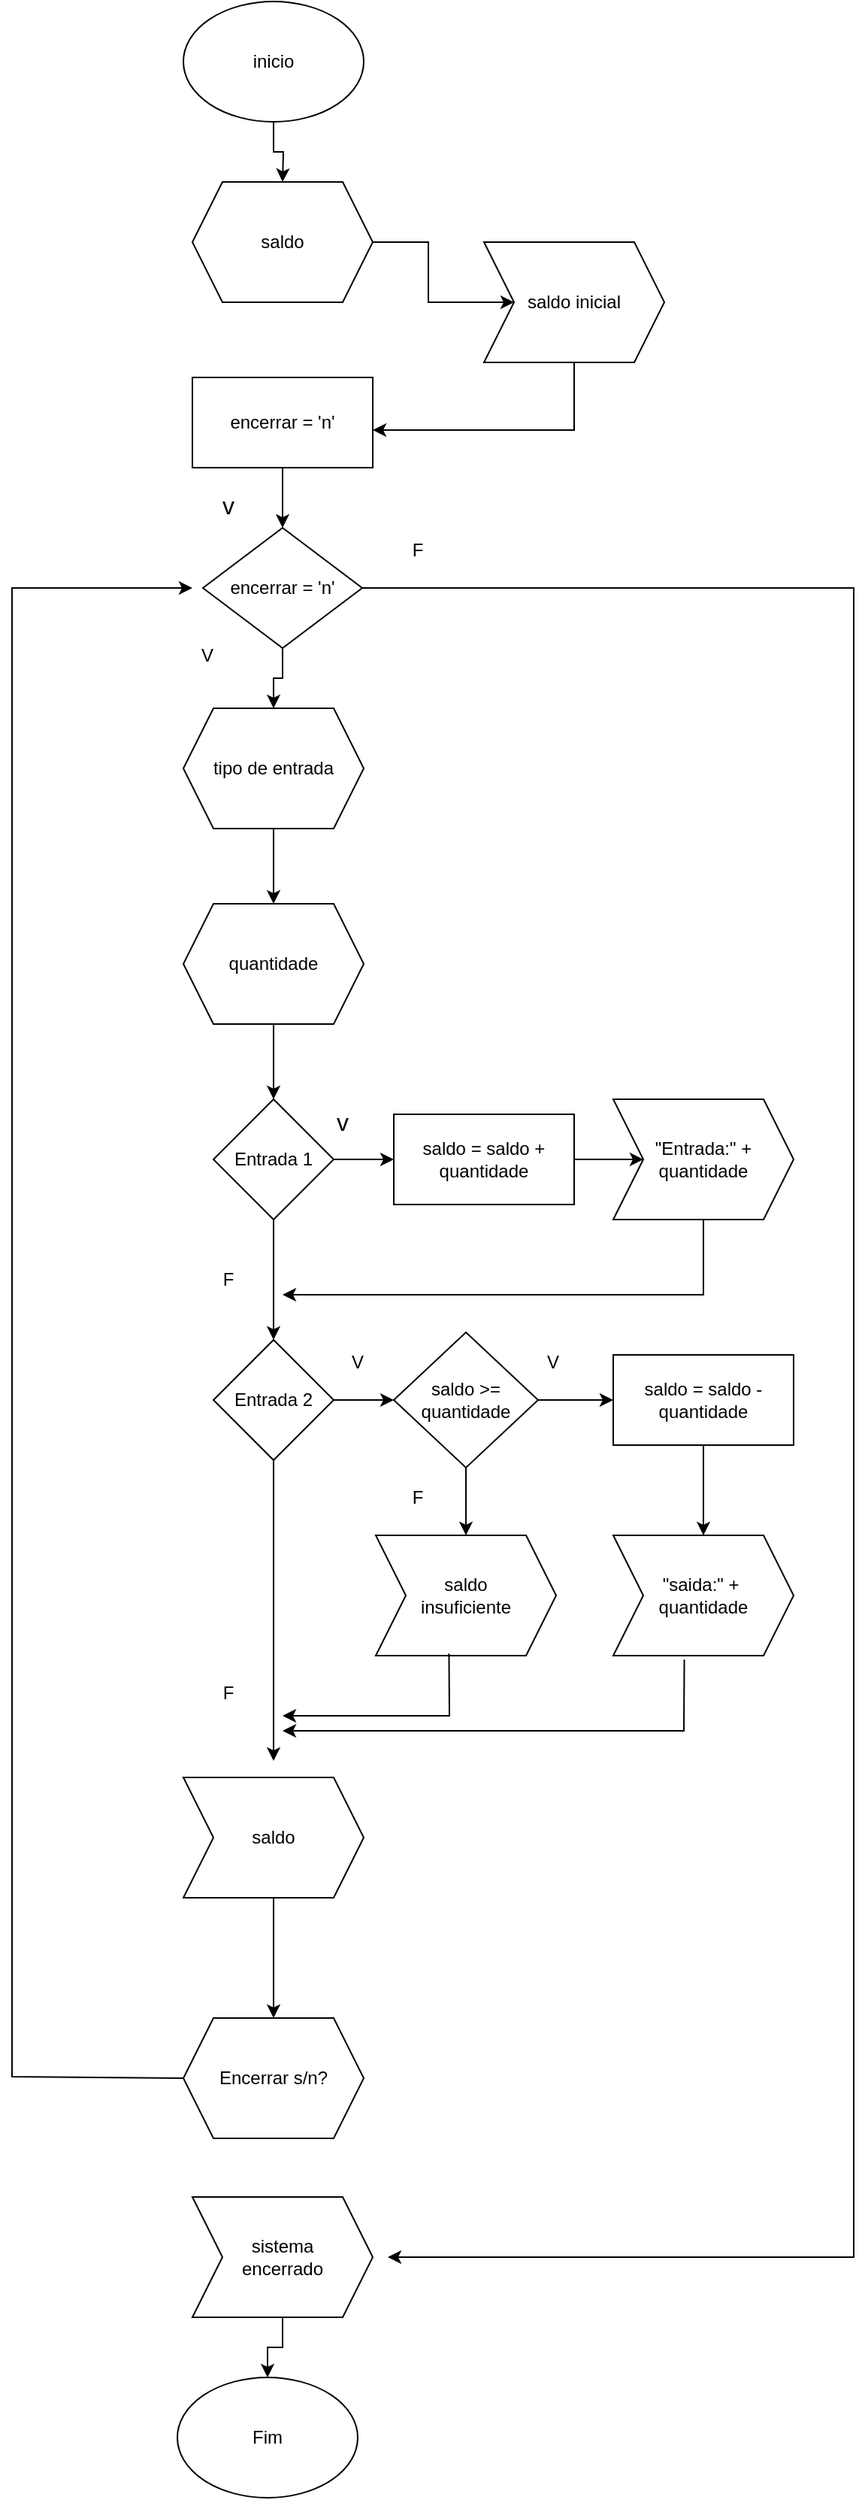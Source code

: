 <mxfile version="22.0.8" type="github">
  <diagram name="Página-1" id="d5wWJGe6JOv6zLYkl7I3">
    <mxGraphModel dx="794" dy="464" grid="1" gridSize="10" guides="1" tooltips="1" connect="1" arrows="1" fold="1" page="1" pageScale="1" pageWidth="583" pageHeight="827" math="0" shadow="0">
      <root>
        <mxCell id="0" />
        <mxCell id="1" parent="0" />
        <mxCell id="ITnnjZ9r51eWEiYGmTZP-3" value="" style="edgeStyle=orthogonalEdgeStyle;rounded=0;orthogonalLoop=1;jettySize=auto;html=1;" edge="1" parent="1" source="ITnnjZ9r51eWEiYGmTZP-1">
          <mxGeometry relative="1" as="geometry">
            <mxPoint x="420" y="140" as="targetPoint" />
          </mxGeometry>
        </mxCell>
        <mxCell id="ITnnjZ9r51eWEiYGmTZP-1" value="inicio" style="ellipse;whiteSpace=wrap;" vertex="1" parent="1">
          <mxGeometry x="354" y="20" width="120" height="80" as="geometry" />
        </mxCell>
        <mxCell id="ITnnjZ9r51eWEiYGmTZP-5" value="" style="edgeStyle=orthogonalEdgeStyle;rounded=0;orthogonalLoop=1;jettySize=auto;html=1;" edge="1" parent="1" source="ITnnjZ9r51eWEiYGmTZP-2" target="ITnnjZ9r51eWEiYGmTZP-4">
          <mxGeometry relative="1" as="geometry" />
        </mxCell>
        <mxCell id="ITnnjZ9r51eWEiYGmTZP-2" value="saldo" style="shape=hexagon;perimeter=hexagonPerimeter2;whiteSpace=wrap;html=1;fixedSize=1;" vertex="1" parent="1">
          <mxGeometry x="360" y="140" width="120" height="80" as="geometry" />
        </mxCell>
        <mxCell id="ITnnjZ9r51eWEiYGmTZP-7" value="" style="edgeStyle=orthogonalEdgeStyle;rounded=0;orthogonalLoop=1;jettySize=auto;html=1;exitX=0.5;exitY=1;exitDx=0;exitDy=0;" edge="1" parent="1" source="ITnnjZ9r51eWEiYGmTZP-4">
          <mxGeometry relative="1" as="geometry">
            <mxPoint x="614" y="200" as="sourcePoint" />
            <mxPoint x="480" y="305" as="targetPoint" />
            <Array as="points">
              <mxPoint x="614" y="305" />
            </Array>
          </mxGeometry>
        </mxCell>
        <mxCell id="ITnnjZ9r51eWEiYGmTZP-4" value="saldo inicial" style="shape=step;perimeter=stepPerimeter;whiteSpace=wrap;html=1;fixedSize=1;" vertex="1" parent="1">
          <mxGeometry x="554" y="180" width="120" height="80" as="geometry" />
        </mxCell>
        <mxCell id="ITnnjZ9r51eWEiYGmTZP-10" value="" style="edgeStyle=orthogonalEdgeStyle;rounded=0;orthogonalLoop=1;jettySize=auto;html=1;" edge="1" parent="1" source="ITnnjZ9r51eWEiYGmTZP-6" target="ITnnjZ9r51eWEiYGmTZP-9">
          <mxGeometry relative="1" as="geometry" />
        </mxCell>
        <mxCell id="ITnnjZ9r51eWEiYGmTZP-6" value="encerrar = &#39;n&#39;" style="whiteSpace=wrap;html=1;" vertex="1" parent="1">
          <mxGeometry x="360" y="270" width="120" height="60" as="geometry" />
        </mxCell>
        <mxCell id="ITnnjZ9r51eWEiYGmTZP-12" value="" style="edgeStyle=orthogonalEdgeStyle;rounded=0;orthogonalLoop=1;jettySize=auto;html=1;" edge="1" parent="1" source="ITnnjZ9r51eWEiYGmTZP-9" target="ITnnjZ9r51eWEiYGmTZP-11">
          <mxGeometry relative="1" as="geometry" />
        </mxCell>
        <mxCell id="ITnnjZ9r51eWEiYGmTZP-9" value="encerrar = &#39;n&#39;" style="rhombus;whiteSpace=wrap;html=1;" vertex="1" parent="1">
          <mxGeometry x="367" y="370" width="106" height="80" as="geometry" />
        </mxCell>
        <mxCell id="ITnnjZ9r51eWEiYGmTZP-14" value="" style="edgeStyle=orthogonalEdgeStyle;rounded=0;orthogonalLoop=1;jettySize=auto;html=1;" edge="1" parent="1" source="ITnnjZ9r51eWEiYGmTZP-11" target="ITnnjZ9r51eWEiYGmTZP-13">
          <mxGeometry relative="1" as="geometry" />
        </mxCell>
        <mxCell id="ITnnjZ9r51eWEiYGmTZP-11" value="tipo de entrada" style="shape=hexagon;perimeter=hexagonPerimeter2;whiteSpace=wrap;html=1;fixedSize=1;" vertex="1" parent="1">
          <mxGeometry x="354" y="490" width="120" height="80" as="geometry" />
        </mxCell>
        <mxCell id="ITnnjZ9r51eWEiYGmTZP-16" value="" style="edgeStyle=orthogonalEdgeStyle;rounded=0;orthogonalLoop=1;jettySize=auto;html=1;" edge="1" parent="1" source="ITnnjZ9r51eWEiYGmTZP-13" target="ITnnjZ9r51eWEiYGmTZP-15">
          <mxGeometry relative="1" as="geometry" />
        </mxCell>
        <mxCell id="ITnnjZ9r51eWEiYGmTZP-13" value="quantidade" style="shape=hexagon;perimeter=hexagonPerimeter2;whiteSpace=wrap;html=1;fixedSize=1;" vertex="1" parent="1">
          <mxGeometry x="354" y="620" width="120" height="80" as="geometry" />
        </mxCell>
        <mxCell id="ITnnjZ9r51eWEiYGmTZP-18" value="" style="edgeStyle=orthogonalEdgeStyle;rounded=0;orthogonalLoop=1;jettySize=auto;html=1;" edge="1" parent="1" source="ITnnjZ9r51eWEiYGmTZP-15" target="ITnnjZ9r51eWEiYGmTZP-17">
          <mxGeometry relative="1" as="geometry" />
        </mxCell>
        <mxCell id="ITnnjZ9r51eWEiYGmTZP-26" value="" style="edgeStyle=orthogonalEdgeStyle;rounded=0;orthogonalLoop=1;jettySize=auto;html=1;" edge="1" parent="1" source="ITnnjZ9r51eWEiYGmTZP-15" target="ITnnjZ9r51eWEiYGmTZP-25">
          <mxGeometry relative="1" as="geometry" />
        </mxCell>
        <mxCell id="ITnnjZ9r51eWEiYGmTZP-15" value="Entrada 1" style="rhombus;whiteSpace=wrap;html=1;" vertex="1" parent="1">
          <mxGeometry x="374" y="750" width="80" height="80" as="geometry" />
        </mxCell>
        <mxCell id="ITnnjZ9r51eWEiYGmTZP-20" value="" style="edgeStyle=orthogonalEdgeStyle;rounded=0;orthogonalLoop=1;jettySize=auto;html=1;" edge="1" parent="1" source="ITnnjZ9r51eWEiYGmTZP-17" target="ITnnjZ9r51eWEiYGmTZP-19">
          <mxGeometry relative="1" as="geometry" />
        </mxCell>
        <mxCell id="ITnnjZ9r51eWEiYGmTZP-17" value="saldo = saldo + quantidade" style="whiteSpace=wrap;html=1;" vertex="1" parent="1">
          <mxGeometry x="494" y="760" width="120" height="60" as="geometry" />
        </mxCell>
        <mxCell id="ITnnjZ9r51eWEiYGmTZP-19" value="&quot;Entrada:&quot; + quantidade" style="shape=step;perimeter=stepPerimeter;whiteSpace=wrap;html=1;fixedSize=1;" vertex="1" parent="1">
          <mxGeometry x="640" y="750" width="120" height="80" as="geometry" />
        </mxCell>
        <mxCell id="ITnnjZ9r51eWEiYGmTZP-21" value="&lt;font size=&quot;3&quot;&gt;v&lt;/font&gt;" style="text;strokeColor=none;align=center;fillColor=none;html=1;verticalAlign=middle;whiteSpace=wrap;rounded=0;" vertex="1" parent="1">
          <mxGeometry x="430" y="750" width="60" height="30" as="geometry" />
        </mxCell>
        <mxCell id="ITnnjZ9r51eWEiYGmTZP-23" value="&lt;font size=&quot;3&quot;&gt;v&lt;/font&gt;" style="text;strokeColor=none;align=center;fillColor=none;html=1;verticalAlign=middle;whiteSpace=wrap;rounded=0;" vertex="1" parent="1">
          <mxGeometry x="354" y="340" width="60" height="30" as="geometry" />
        </mxCell>
        <mxCell id="ITnnjZ9r51eWEiYGmTZP-24" value="" style="endArrow=classic;html=1;rounded=0;exitX=0.5;exitY=1;exitDx=0;exitDy=0;" edge="1" parent="1" source="ITnnjZ9r51eWEiYGmTZP-19">
          <mxGeometry width="50" height="50" relative="1" as="geometry">
            <mxPoint x="520" y="880" as="sourcePoint" />
            <mxPoint x="420" y="880" as="targetPoint" />
            <Array as="points">
              <mxPoint x="700" y="880" />
            </Array>
          </mxGeometry>
        </mxCell>
        <mxCell id="ITnnjZ9r51eWEiYGmTZP-29" value="" style="edgeStyle=orthogonalEdgeStyle;rounded=0;orthogonalLoop=1;jettySize=auto;html=1;" edge="1" parent="1" source="ITnnjZ9r51eWEiYGmTZP-25">
          <mxGeometry relative="1" as="geometry">
            <mxPoint x="494" y="950" as="targetPoint" />
          </mxGeometry>
        </mxCell>
        <mxCell id="ITnnjZ9r51eWEiYGmTZP-25" value="Entrada 2" style="rhombus;whiteSpace=wrap;html=1;" vertex="1" parent="1">
          <mxGeometry x="374" y="910" width="80" height="80" as="geometry" />
        </mxCell>
        <mxCell id="ITnnjZ9r51eWEiYGmTZP-27" value="F" style="text;strokeColor=none;align=center;fillColor=none;html=1;verticalAlign=middle;whiteSpace=wrap;rounded=0;" vertex="1" parent="1">
          <mxGeometry x="354" y="860" width="60" height="20" as="geometry" />
        </mxCell>
        <mxCell id="ITnnjZ9r51eWEiYGmTZP-32" value="" style="edgeStyle=orthogonalEdgeStyle;rounded=0;orthogonalLoop=1;jettySize=auto;html=1;" edge="1" parent="1" source="ITnnjZ9r51eWEiYGmTZP-30" target="ITnnjZ9r51eWEiYGmTZP-31">
          <mxGeometry relative="1" as="geometry" />
        </mxCell>
        <mxCell id="ITnnjZ9r51eWEiYGmTZP-34" value="" style="edgeStyle=orthogonalEdgeStyle;rounded=0;orthogonalLoop=1;jettySize=auto;html=1;" edge="1" parent="1" source="ITnnjZ9r51eWEiYGmTZP-30" target="ITnnjZ9r51eWEiYGmTZP-33">
          <mxGeometry relative="1" as="geometry" />
        </mxCell>
        <mxCell id="ITnnjZ9r51eWEiYGmTZP-30" value="saldo &amp;gt;= quantidade" style="rhombus;whiteSpace=wrap;html=1;" vertex="1" parent="1">
          <mxGeometry x="494" y="905" width="96" height="90" as="geometry" />
        </mxCell>
        <mxCell id="ITnnjZ9r51eWEiYGmTZP-36" value="" style="edgeStyle=orthogonalEdgeStyle;rounded=0;orthogonalLoop=1;jettySize=auto;html=1;" edge="1" parent="1" source="ITnnjZ9r51eWEiYGmTZP-31" target="ITnnjZ9r51eWEiYGmTZP-35">
          <mxGeometry relative="1" as="geometry" />
        </mxCell>
        <mxCell id="ITnnjZ9r51eWEiYGmTZP-31" value="saldo = saldo - quantidade" style="whiteSpace=wrap;html=1;" vertex="1" parent="1">
          <mxGeometry x="640" y="920" width="120" height="60" as="geometry" />
        </mxCell>
        <mxCell id="ITnnjZ9r51eWEiYGmTZP-33" value="saldo &lt;br&gt;insuficiente" style="shape=step;perimeter=stepPerimeter;whiteSpace=wrap;html=1;fixedSize=1;" vertex="1" parent="1">
          <mxGeometry x="482" y="1040" width="120" height="80" as="geometry" />
        </mxCell>
        <mxCell id="ITnnjZ9r51eWEiYGmTZP-35" value="&quot;saida:&quot; +&amp;nbsp;&lt;br&gt;quantidade" style="shape=step;perimeter=stepPerimeter;whiteSpace=wrap;html=1;fixedSize=1;" vertex="1" parent="1">
          <mxGeometry x="640" y="1040" width="120" height="80" as="geometry" />
        </mxCell>
        <mxCell id="ITnnjZ9r51eWEiYGmTZP-48" value="" style="edgeStyle=orthogonalEdgeStyle;rounded=0;orthogonalLoop=1;jettySize=auto;html=1;" edge="1" parent="1" source="ITnnjZ9r51eWEiYGmTZP-37" target="ITnnjZ9r51eWEiYGmTZP-47">
          <mxGeometry relative="1" as="geometry" />
        </mxCell>
        <mxCell id="ITnnjZ9r51eWEiYGmTZP-37" value="saldo" style="shape=step;perimeter=stepPerimeter;whiteSpace=wrap;html=1;fixedSize=1;" vertex="1" parent="1">
          <mxGeometry x="354" y="1201" width="120" height="80" as="geometry" />
        </mxCell>
        <mxCell id="ITnnjZ9r51eWEiYGmTZP-40" value="" style="edgeStyle=orthogonalEdgeStyle;rounded=0;orthogonalLoop=1;jettySize=auto;html=1;" edge="1" parent="1" source="ITnnjZ9r51eWEiYGmTZP-25">
          <mxGeometry relative="1" as="geometry">
            <mxPoint x="414" y="990" as="sourcePoint" />
            <mxPoint x="414" y="1190" as="targetPoint" />
          </mxGeometry>
        </mxCell>
        <mxCell id="ITnnjZ9r51eWEiYGmTZP-41" value="F" style="text;strokeColor=none;align=center;fillColor=none;html=1;verticalAlign=middle;whiteSpace=wrap;rounded=0;" vertex="1" parent="1">
          <mxGeometry x="354" y="1130" width="60" height="30" as="geometry" />
        </mxCell>
        <mxCell id="ITnnjZ9r51eWEiYGmTZP-42" value="" style="endArrow=classic;html=1;rounded=0;exitX=0.406;exitY=0.983;exitDx=0;exitDy=0;exitPerimeter=0;" edge="1" parent="1" source="ITnnjZ9r51eWEiYGmTZP-33">
          <mxGeometry width="50" height="50" relative="1" as="geometry">
            <mxPoint x="530" y="1130" as="sourcePoint" />
            <mxPoint x="420" y="1160" as="targetPoint" />
            <Array as="points">
              <mxPoint x="531" y="1160" />
            </Array>
          </mxGeometry>
        </mxCell>
        <mxCell id="ITnnjZ9r51eWEiYGmTZP-43" value="" style="endArrow=classic;html=1;rounded=0;exitX=0.394;exitY=1.033;exitDx=0;exitDy=0;exitPerimeter=0;" edge="1" parent="1" source="ITnnjZ9r51eWEiYGmTZP-35">
          <mxGeometry width="50" height="50" relative="1" as="geometry">
            <mxPoint x="530" y="1040" as="sourcePoint" />
            <mxPoint x="420" y="1170" as="targetPoint" />
            <Array as="points">
              <mxPoint x="687" y="1170" />
            </Array>
          </mxGeometry>
        </mxCell>
        <mxCell id="ITnnjZ9r51eWEiYGmTZP-44" value="V" style="text;strokeColor=none;align=center;fillColor=none;html=1;verticalAlign=middle;whiteSpace=wrap;rounded=0;" vertex="1" parent="1">
          <mxGeometry x="440" y="910" width="60" height="30" as="geometry" />
        </mxCell>
        <mxCell id="ITnnjZ9r51eWEiYGmTZP-45" value="V" style="text;strokeColor=none;align=center;fillColor=none;html=1;verticalAlign=middle;whiteSpace=wrap;rounded=0;" vertex="1" parent="1">
          <mxGeometry x="570" y="910" width="60" height="30" as="geometry" />
        </mxCell>
        <mxCell id="ITnnjZ9r51eWEiYGmTZP-46" value="F" style="text;strokeColor=none;align=center;fillColor=none;html=1;verticalAlign=middle;whiteSpace=wrap;rounded=0;" vertex="1" parent="1">
          <mxGeometry x="480" y="1000" width="60" height="30" as="geometry" />
        </mxCell>
        <mxCell id="ITnnjZ9r51eWEiYGmTZP-47" value="Encerrar s/n?" style="shape=hexagon;perimeter=hexagonPerimeter2;whiteSpace=wrap;html=1;fixedSize=1;" vertex="1" parent="1">
          <mxGeometry x="354" y="1361" width="120" height="80" as="geometry" />
        </mxCell>
        <mxCell id="ITnnjZ9r51eWEiYGmTZP-57" value="" style="edgeStyle=orthogonalEdgeStyle;rounded=0;orthogonalLoop=1;jettySize=auto;html=1;" edge="1" parent="1" source="ITnnjZ9r51eWEiYGmTZP-49" target="ITnnjZ9r51eWEiYGmTZP-56">
          <mxGeometry relative="1" as="geometry" />
        </mxCell>
        <mxCell id="ITnnjZ9r51eWEiYGmTZP-49" value="sistema&lt;br&gt;encerrado" style="shape=step;perimeter=stepPerimeter;whiteSpace=wrap;html=1;fixedSize=1;" vertex="1" parent="1">
          <mxGeometry x="360" y="1480" width="120" height="80" as="geometry" />
        </mxCell>
        <mxCell id="ITnnjZ9r51eWEiYGmTZP-50" value="" style="endArrow=classic;html=1;rounded=0;exitX=0;exitY=0.5;exitDx=0;exitDy=0;" edge="1" parent="1" source="ITnnjZ9r51eWEiYGmTZP-47">
          <mxGeometry width="50" height="50" relative="1" as="geometry">
            <mxPoint x="354" y="1151" as="sourcePoint" />
            <mxPoint x="360" y="410" as="targetPoint" />
            <Array as="points">
              <mxPoint x="240" y="1400" />
              <mxPoint x="240" y="550" />
              <mxPoint x="240" y="410" />
            </Array>
          </mxGeometry>
        </mxCell>
        <mxCell id="ITnnjZ9r51eWEiYGmTZP-51" value="" style="endArrow=classic;html=1;rounded=0;exitX=1;exitY=0.5;exitDx=0;exitDy=0;" edge="1" parent="1" source="ITnnjZ9r51eWEiYGmTZP-9">
          <mxGeometry width="50" height="50" relative="1" as="geometry">
            <mxPoint x="480" y="410" as="sourcePoint" />
            <mxPoint x="490" y="1520" as="targetPoint" />
            <Array as="points">
              <mxPoint x="800" y="410" />
              <mxPoint x="800" y="1520" />
            </Array>
          </mxGeometry>
        </mxCell>
        <mxCell id="ITnnjZ9r51eWEiYGmTZP-52" value="F" style="text;strokeColor=none;align=center;fillColor=none;html=1;verticalAlign=middle;whiteSpace=wrap;rounded=0;" vertex="1" parent="1">
          <mxGeometry x="480" y="370" width="60" height="30" as="geometry" />
        </mxCell>
        <mxCell id="ITnnjZ9r51eWEiYGmTZP-53" value="V" style="text;strokeColor=none;align=center;fillColor=none;html=1;verticalAlign=middle;whiteSpace=wrap;rounded=0;" vertex="1" parent="1">
          <mxGeometry x="340" y="440" width="60" height="30" as="geometry" />
        </mxCell>
        <mxCell id="ITnnjZ9r51eWEiYGmTZP-56" value="Fim" style="ellipse;whiteSpace=wrap;html=1;" vertex="1" parent="1">
          <mxGeometry x="350" y="1600" width="120" height="80" as="geometry" />
        </mxCell>
      </root>
    </mxGraphModel>
  </diagram>
</mxfile>
